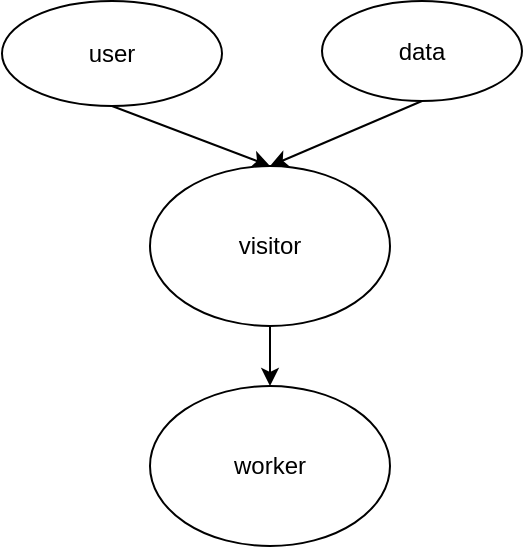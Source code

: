 <mxfile>
    <diagram id="v2znEFkA1-luH7DUDtsS" name="Page-1">
        <mxGraphModel dx="682" dy="455" grid="1" gridSize="10" guides="1" tooltips="1" connect="1" arrows="1" fold="1" page="1" pageScale="1" pageWidth="827" pageHeight="1169" math="0" shadow="0">
            <root>
                <mxCell id="0"/>
                <mxCell id="1" parent="0"/>
                <mxCell id="6" style="edgeStyle=none;html=1;exitX=0.5;exitY=1;exitDx=0;exitDy=0;entryX=0.5;entryY=0;entryDx=0;entryDy=0;" edge="1" parent="1" source="2" target="4">
                    <mxGeometry relative="1" as="geometry"/>
                </mxCell>
                <mxCell id="2" value="user" style="ellipse;whiteSpace=wrap;html=1;" vertex="1" parent="1">
                    <mxGeometry x="280" y="207.5" width="110" height="52.5" as="geometry"/>
                </mxCell>
                <mxCell id="7" style="edgeStyle=none;html=1;exitX=0.5;exitY=1;exitDx=0;exitDy=0;entryX=0.5;entryY=0;entryDx=0;entryDy=0;" edge="1" parent="1" source="3" target="4">
                    <mxGeometry relative="1" as="geometry"/>
                </mxCell>
                <mxCell id="3" value="data" style="ellipse;whiteSpace=wrap;html=1;" vertex="1" parent="1">
                    <mxGeometry x="440" y="207.5" width="100" height="50" as="geometry"/>
                </mxCell>
                <mxCell id="8" value="" style="edgeStyle=none;html=1;" edge="1" parent="1" source="4" target="5">
                    <mxGeometry relative="1" as="geometry"/>
                </mxCell>
                <mxCell id="4" value="visitor" style="ellipse;whiteSpace=wrap;html=1;" vertex="1" parent="1">
                    <mxGeometry x="354" y="290" width="120" height="80" as="geometry"/>
                </mxCell>
                <mxCell id="5" value="worker" style="ellipse;whiteSpace=wrap;html=1;" vertex="1" parent="1">
                    <mxGeometry x="354" y="400" width="120" height="80" as="geometry"/>
                </mxCell>
            </root>
        </mxGraphModel>
    </diagram>
</mxfile>